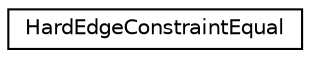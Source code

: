 digraph "Graphical Class Hierarchy"
{
 // INTERACTIVE_SVG=YES
 // LATEX_PDF_SIZE
  edge [fontname="Helvetica",fontsize="10",labelfontname="Helvetica",labelfontsize="10"];
  node [fontname="Helvetica",fontsize="10",shape=record];
  rankdir="LR";
  Node0 [label="HardEdgeConstraintEqual",height=0.2,width=0.4,color="black", fillcolor="white", style="filled",URL="$structHardEdgeConstraintEqual.html",tooltip=" "];
}

